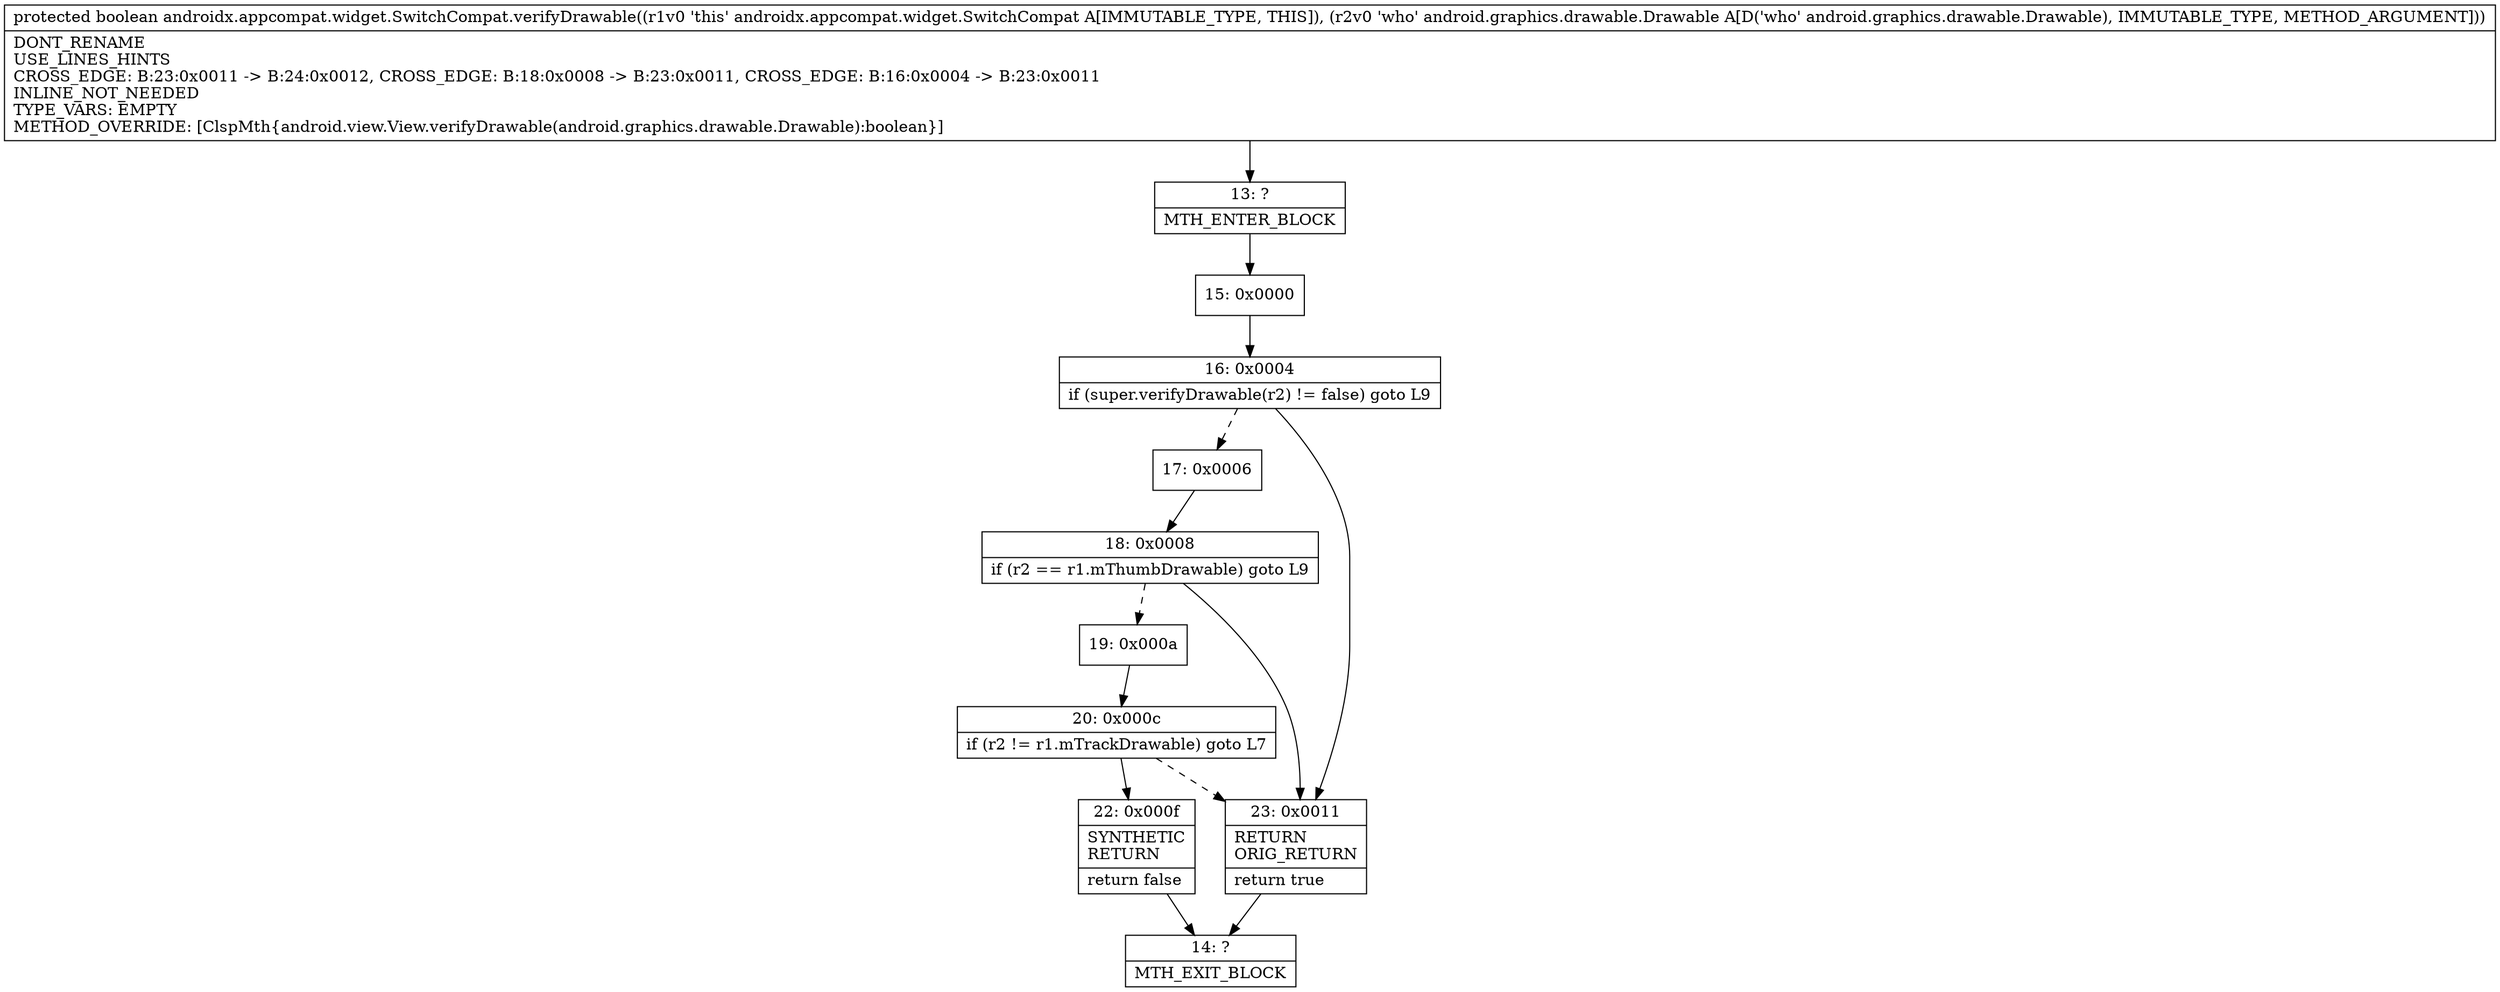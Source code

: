 digraph "CFG forandroidx.appcompat.widget.SwitchCompat.verifyDrawable(Landroid\/graphics\/drawable\/Drawable;)Z" {
Node_13 [shape=record,label="{13\:\ ?|MTH_ENTER_BLOCK\l}"];
Node_15 [shape=record,label="{15\:\ 0x0000}"];
Node_16 [shape=record,label="{16\:\ 0x0004|if (super.verifyDrawable(r2) != false) goto L9\l}"];
Node_17 [shape=record,label="{17\:\ 0x0006}"];
Node_18 [shape=record,label="{18\:\ 0x0008|if (r2 == r1.mThumbDrawable) goto L9\l}"];
Node_19 [shape=record,label="{19\:\ 0x000a}"];
Node_20 [shape=record,label="{20\:\ 0x000c|if (r2 != r1.mTrackDrawable) goto L7\l}"];
Node_22 [shape=record,label="{22\:\ 0x000f|SYNTHETIC\lRETURN\l|return false\l}"];
Node_14 [shape=record,label="{14\:\ ?|MTH_EXIT_BLOCK\l}"];
Node_23 [shape=record,label="{23\:\ 0x0011|RETURN\lORIG_RETURN\l|return true\l}"];
MethodNode[shape=record,label="{protected boolean androidx.appcompat.widget.SwitchCompat.verifyDrawable((r1v0 'this' androidx.appcompat.widget.SwitchCompat A[IMMUTABLE_TYPE, THIS]), (r2v0 'who' android.graphics.drawable.Drawable A[D('who' android.graphics.drawable.Drawable), IMMUTABLE_TYPE, METHOD_ARGUMENT]))  | DONT_RENAME\lUSE_LINES_HINTS\lCROSS_EDGE: B:23:0x0011 \-\> B:24:0x0012, CROSS_EDGE: B:18:0x0008 \-\> B:23:0x0011, CROSS_EDGE: B:16:0x0004 \-\> B:23:0x0011\lINLINE_NOT_NEEDED\lTYPE_VARS: EMPTY\lMETHOD_OVERRIDE: [ClspMth\{android.view.View.verifyDrawable(android.graphics.drawable.Drawable):boolean\}]\l}"];
MethodNode -> Node_13;Node_13 -> Node_15;
Node_15 -> Node_16;
Node_16 -> Node_17[style=dashed];
Node_16 -> Node_23;
Node_17 -> Node_18;
Node_18 -> Node_19[style=dashed];
Node_18 -> Node_23;
Node_19 -> Node_20;
Node_20 -> Node_22;
Node_20 -> Node_23[style=dashed];
Node_22 -> Node_14;
Node_23 -> Node_14;
}

